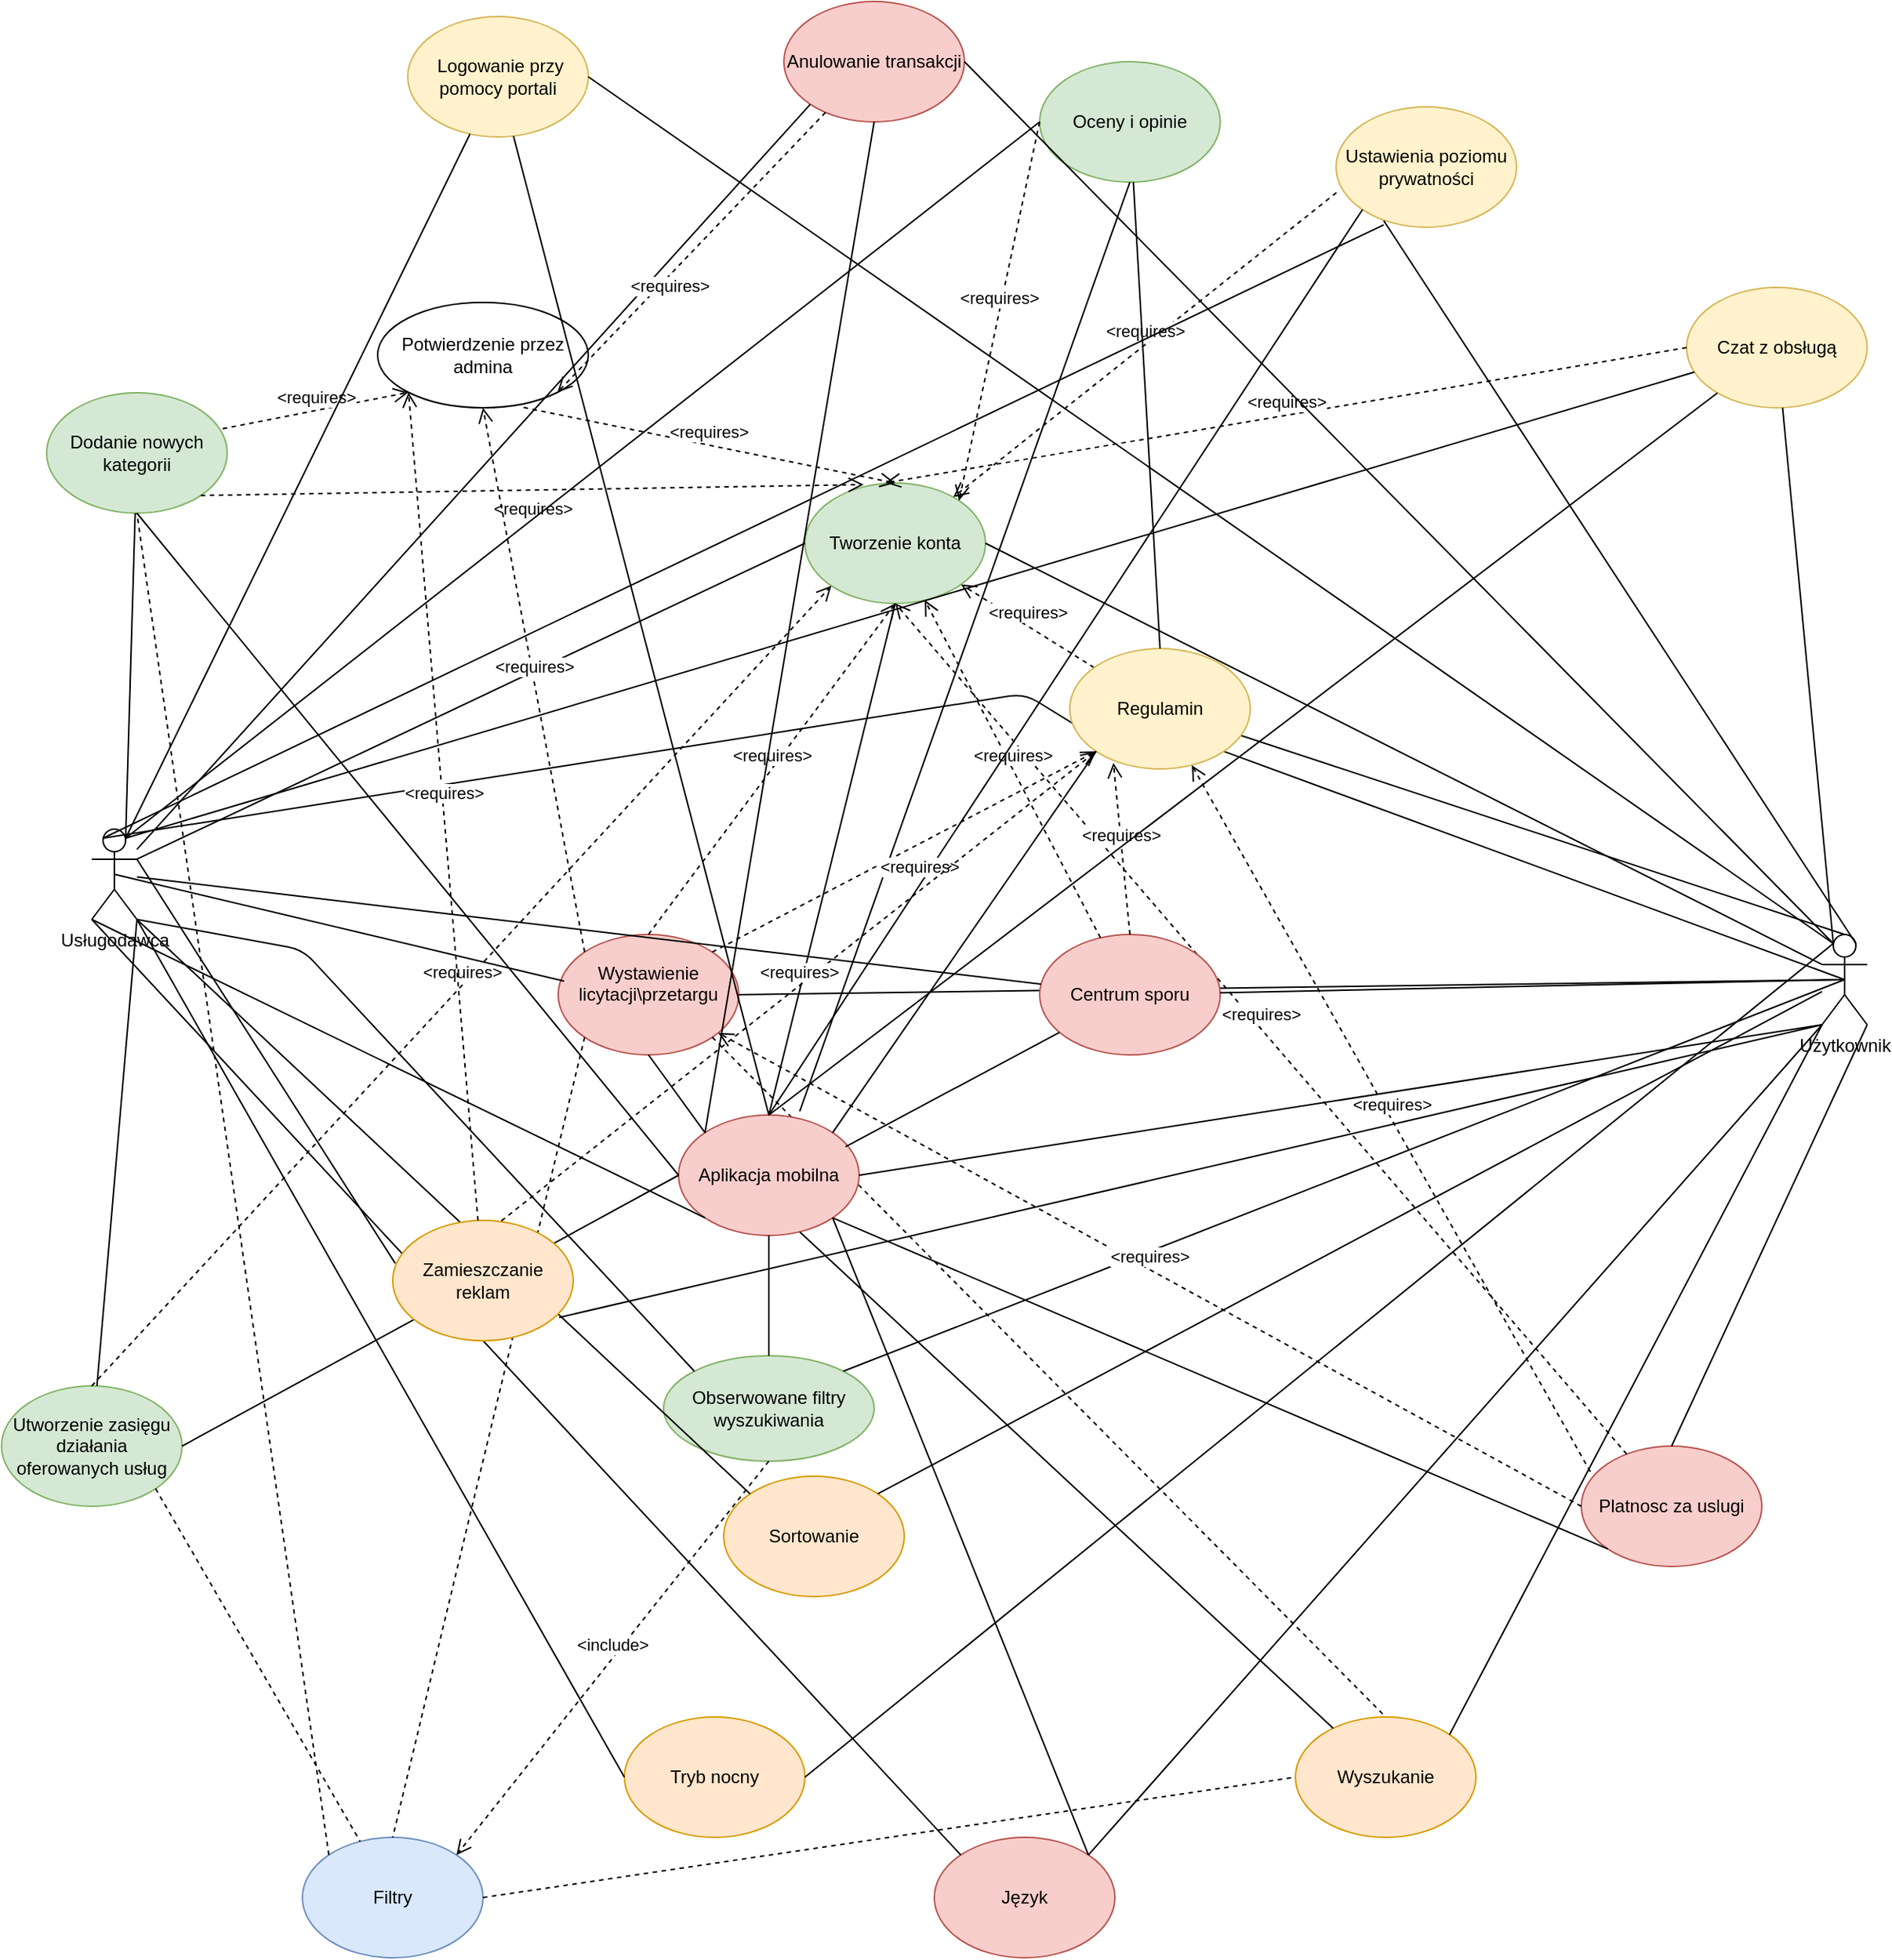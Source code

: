 <mxfile version="12.7.4" type="github">
  <diagram id="X4KtPScDE5aJx_dzZ8nU" name="Page-1">
    <mxGraphModel dx="2500" dy="2182" grid="1" gridSize="10" guides="1" tooltips="1" connect="1" arrows="1" fold="1" page="1" pageScale="1" pageWidth="827" pageHeight="1169" math="0" shadow="0">
      <root>
        <mxCell id="0" />
        <mxCell id="1" parent="0" />
        <mxCell id="VTKftnoG7H33NL0N4lO0-1" value="Usługodawca" style="shape=umlActor;verticalLabelPosition=bottom;labelBackgroundColor=#ffffff;verticalAlign=top;html=1;outlineConnect=0;" parent="1" vertex="1">
          <mxGeometry y="430" width="30" height="60" as="geometry" />
        </mxCell>
        <mxCell id="VTKftnoG7H33NL0N4lO0-3" value="Tworzenie konta" style="ellipse;whiteSpace=wrap;html=1;fillColor=#d5e8d4;strokeColor=#82b366;" parent="1" vertex="1">
          <mxGeometry x="474" y="200" width="120" height="80" as="geometry" />
        </mxCell>
        <mxCell id="VTKftnoG7H33NL0N4lO0-4" value="Dodanie nowych kategorii" style="ellipse;whiteSpace=wrap;html=1;fillColor=#d5e8d4;strokeColor=#82b366;" parent="1" vertex="1">
          <mxGeometry x="-30" y="140" width="120" height="80" as="geometry" />
        </mxCell>
        <mxCell id="VTKftnoG7H33NL0N4lO0-5" value="Utworzenie zasięgu działania oferowanych usług" style="ellipse;whiteSpace=wrap;html=1;fillColor=#d5e8d4;strokeColor=#82b366;" parent="1" vertex="1">
          <mxGeometry x="-60" y="800" width="120" height="80" as="geometry" />
        </mxCell>
        <mxCell id="VTKftnoG7H33NL0N4lO0-6" value="Użytkownik" style="shape=umlActor;verticalLabelPosition=bottom;labelBackgroundColor=#ffffff;verticalAlign=top;html=1;outlineConnect=0;" parent="1" vertex="1">
          <mxGeometry x="1150" y="500" width="30" height="60" as="geometry" />
        </mxCell>
        <mxCell id="VTKftnoG7H33NL0N4lO0-7" value="Oceny i opinie" style="ellipse;whiteSpace=wrap;html=1;fillColor=#d5e8d4;strokeColor=#82b366;" parent="1" vertex="1">
          <mxGeometry x="630" y="-80" width="120" height="80" as="geometry" />
        </mxCell>
        <mxCell id="VTKftnoG7H33NL0N4lO0-8" value="Wyszukanie" style="ellipse;whiteSpace=wrap;html=1;fillColor=#ffe6cc;strokeColor=#d79b00;" parent="1" vertex="1">
          <mxGeometry x="800" y="1020" width="120" height="80" as="geometry" />
        </mxCell>
        <mxCell id="pVavtnSqjncw0e83FAwv-1" value="" style="endArrow=none;html=1;entryX=1;entryY=1;entryDx=0;entryDy=0;entryPerimeter=0;" parent="1" source="VTKftnoG7H33NL0N4lO0-5" target="VTKftnoG7H33NL0N4lO0-1" edge="1">
          <mxGeometry width="50" height="50" relative="1" as="geometry">
            <mxPoint x="60" y="810" as="sourcePoint" />
            <mxPoint x="110" y="760" as="targetPoint" />
          </mxGeometry>
        </mxCell>
        <mxCell id="pVavtnSqjncw0e83FAwv-2" value="" style="endArrow=none;html=1;entryX=0.75;entryY=0.1;entryDx=0;entryDy=0;entryPerimeter=0;" parent="1" source="VTKftnoG7H33NL0N4lO0-4" target="VTKftnoG7H33NL0N4lO0-1" edge="1">
          <mxGeometry width="50" height="50" relative="1" as="geometry">
            <mxPoint x="60" y="810" as="sourcePoint" />
            <mxPoint x="110" y="760" as="targetPoint" />
          </mxGeometry>
        </mxCell>
        <mxCell id="pVavtnSqjncw0e83FAwv-3" value="" style="endArrow=none;html=1;entryX=0;entryY=1;entryDx=0;entryDy=0;entryPerimeter=0;exitX=1;exitY=0;exitDx=0;exitDy=0;" parent="1" source="VTKftnoG7H33NL0N4lO0-8" target="VTKftnoG7H33NL0N4lO0-6" edge="1">
          <mxGeometry width="50" height="50" relative="1" as="geometry">
            <mxPoint x="680" y="540" as="sourcePoint" />
            <mxPoint x="730" y="450" as="targetPoint" />
          </mxGeometry>
        </mxCell>
        <mxCell id="pVavtnSqjncw0e83FAwv-4" value="" style="endArrow=none;html=1;entryX=0.5;entryY=0;entryDx=0;entryDy=0;entryPerimeter=0;" parent="1" source="S0ehKaY8ns1uEptwOW_V-1" target="VTKftnoG7H33NL0N4lO0-6" edge="1">
          <mxGeometry width="50" height="50" relative="1" as="geometry">
            <mxPoint x="60" y="810" as="sourcePoint" />
            <mxPoint x="110" y="760" as="targetPoint" />
          </mxGeometry>
        </mxCell>
        <mxCell id="pVavtnSqjncw0e83FAwv-5" value="" style="endArrow=none;html=1;entryX=1;entryY=0.333;entryDx=0;entryDy=0;entryPerimeter=0;exitX=0;exitY=0.5;exitDx=0;exitDy=0;" parent="1" source="VTKftnoG7H33NL0N4lO0-3" target="VTKftnoG7H33NL0N4lO0-1" edge="1">
          <mxGeometry width="50" height="50" relative="1" as="geometry">
            <mxPoint x="60" y="810" as="sourcePoint" />
            <mxPoint x="110" y="760" as="targetPoint" />
          </mxGeometry>
        </mxCell>
        <mxCell id="pVavtnSqjncw0e83FAwv-7" value="" style="endArrow=none;html=1;entryX=0;entryY=0.333;entryDx=0;entryDy=0;entryPerimeter=0;exitX=1;exitY=0.5;exitDx=0;exitDy=0;" parent="1" source="VTKftnoG7H33NL0N4lO0-3" target="VTKftnoG7H33NL0N4lO0-6" edge="1">
          <mxGeometry width="50" height="50" relative="1" as="geometry">
            <mxPoint x="60" y="810" as="sourcePoint" />
            <mxPoint x="110" y="760" as="targetPoint" />
          </mxGeometry>
        </mxCell>
        <mxCell id="pVavtnSqjncw0e83FAwv-10" value="&amp;lt;requires&amp;gt;" style="html=1;verticalAlign=bottom;endArrow=open;dashed=1;endSize=8;exitX=1;exitY=1;exitDx=0;exitDy=0;entryX=0.325;entryY=0.013;entryDx=0;entryDy=0;entryPerimeter=0;" parent="1" source="VTKftnoG7H33NL0N4lO0-4" target="VTKftnoG7H33NL0N4lO0-3" edge="1">
          <mxGeometry x="0.001" y="-21" relative="1" as="geometry">
            <mxPoint x="140" y="710" as="sourcePoint" />
            <mxPoint x="60" y="710" as="targetPoint" />
            <mxPoint as="offset" />
          </mxGeometry>
        </mxCell>
        <mxCell id="0DhYK3gLRi87V5UBloDc-1" value="&lt;div&gt;Wystawienie &lt;br&gt;&lt;/div&gt;&lt;div&gt;licytacji\przetargu&lt;/div&gt;&lt;div&gt;&lt;br&gt;&lt;/div&gt;" style="ellipse;whiteSpace=wrap;html=1;fillColor=#f8cecc;strokeColor=#b85450;" parent="1" vertex="1">
          <mxGeometry x="310" y="500" width="120" height="80" as="geometry" />
        </mxCell>
        <mxCell id="pVavtnSqjncw0e83FAwv-11" value="&amp;lt;requires&amp;gt;" style="html=1;verticalAlign=bottom;endArrow=open;dashed=1;endSize=8;exitX=0.5;exitY=0;exitDx=0;exitDy=0;entryX=0;entryY=1;entryDx=0;entryDy=0;" parent="1" source="VTKftnoG7H33NL0N4lO0-5" target="VTKftnoG7H33NL0N4lO0-3" edge="1">
          <mxGeometry relative="1" as="geometry">
            <mxPoint x="140" y="740" as="sourcePoint" />
            <mxPoint x="60" y="740" as="targetPoint" />
          </mxGeometry>
        </mxCell>
        <mxCell id="0DhYK3gLRi87V5UBloDc-2" value="" style="endArrow=none;html=1;entryX=0.033;entryY=0.388;entryDx=0;entryDy=0;entryPerimeter=0;exitX=0.5;exitY=0.5;exitDx=0;exitDy=0;exitPerimeter=0;" parent="1" source="VTKftnoG7H33NL0N4lO0-1" target="0DhYK3gLRi87V5UBloDc-1" edge="1">
          <mxGeometry width="50" height="50" relative="1" as="geometry">
            <mxPoint x="60" y="840" as="sourcePoint" />
            <mxPoint x="110" y="790" as="targetPoint" />
          </mxGeometry>
        </mxCell>
        <mxCell id="0DhYK3gLRi87V5UBloDc-3" value="" style="endArrow=none;html=1;entryX=0.5;entryY=0.5;entryDx=0;entryDy=0;entryPerimeter=0;exitX=1;exitY=0.5;exitDx=0;exitDy=0;" parent="1" source="0DhYK3gLRi87V5UBloDc-1" target="VTKftnoG7H33NL0N4lO0-6" edge="1">
          <mxGeometry width="50" height="50" relative="1" as="geometry">
            <mxPoint x="60" y="840" as="sourcePoint" />
            <mxPoint x="110" y="790" as="targetPoint" />
          </mxGeometry>
        </mxCell>
        <mxCell id="0DhYK3gLRi87V5UBloDc-4" value="" style="endArrow=none;dashed=1;html=1;entryX=0.5;entryY=0;entryDx=0;entryDy=0;exitX=1;exitY=1;exitDx=0;exitDy=0;" parent="1" source="0DhYK3gLRi87V5UBloDc-1" target="VTKftnoG7H33NL0N4lO0-8" edge="1">
          <mxGeometry width="50" height="50" relative="1" as="geometry">
            <mxPoint x="60" y="810" as="sourcePoint" />
            <mxPoint x="110" y="760" as="targetPoint" />
          </mxGeometry>
        </mxCell>
        <mxCell id="0DhYK3gLRi87V5UBloDc-6" value="Filtry" style="ellipse;whiteSpace=wrap;html=1;fillColor=#dae8fc;strokeColor=#6c8ebf;" parent="1" vertex="1">
          <mxGeometry x="140" y="1100" width="120" height="80" as="geometry" />
        </mxCell>
        <mxCell id="0DhYK3gLRi87V5UBloDc-8" value="" style="endArrow=none;dashed=1;html=1;exitX=1;exitY=1;exitDx=0;exitDy=0;" parent="1" source="VTKftnoG7H33NL0N4lO0-5" target="0DhYK3gLRi87V5UBloDc-6" edge="1">
          <mxGeometry width="50" height="50" relative="1" as="geometry">
            <mxPoint x="60" y="840" as="sourcePoint" />
            <mxPoint x="110" y="790" as="targetPoint" />
          </mxGeometry>
        </mxCell>
        <mxCell id="0DhYK3gLRi87V5UBloDc-9" value="" style="endArrow=none;dashed=1;html=1;entryX=0.5;entryY=0;entryDx=0;entryDy=0;exitX=0;exitY=1;exitDx=0;exitDy=0;" parent="1" source="0DhYK3gLRi87V5UBloDc-1" target="0DhYK3gLRi87V5UBloDc-6" edge="1">
          <mxGeometry width="50" height="50" relative="1" as="geometry">
            <mxPoint x="60" y="840" as="sourcePoint" />
            <mxPoint x="110" y="790" as="targetPoint" />
          </mxGeometry>
        </mxCell>
        <mxCell id="0DhYK3gLRi87V5UBloDc-14" value="" style="endArrow=none;dashed=1;html=1;entryX=0;entryY=0.5;entryDx=0;entryDy=0;exitX=1;exitY=0.5;exitDx=0;exitDy=0;" parent="1" source="0DhYK3gLRi87V5UBloDc-6" target="VTKftnoG7H33NL0N4lO0-8" edge="1">
          <mxGeometry width="50" height="50" relative="1" as="geometry">
            <mxPoint x="60" y="890" as="sourcePoint" />
            <mxPoint x="110" y="840" as="targetPoint" />
          </mxGeometry>
        </mxCell>
        <mxCell id="pVavtnSqjncw0e83FAwv-17" value="" style="endArrow=none;dashed=1;html=1;entryX=0.5;entryY=1;entryDx=0;entryDy=0;exitX=0;exitY=0;exitDx=0;exitDy=0;" parent="1" source="0DhYK3gLRi87V5UBloDc-6" target="VTKftnoG7H33NL0N4lO0-4" edge="1">
          <mxGeometry width="50" height="50" relative="1" as="geometry">
            <mxPoint x="60" y="890" as="sourcePoint" />
            <mxPoint x="110" y="840" as="targetPoint" />
          </mxGeometry>
        </mxCell>
        <mxCell id="pVavtnSqjncw0e83FAwv-19" value="&amp;lt;requires&amp;gt;" style="html=1;verticalAlign=bottom;endArrow=open;dashed=1;endSize=8;entryX=0.5;entryY=1;entryDx=0;entryDy=0;exitX=0.5;exitY=0;exitDx=0;exitDy=0;" parent="1" source="0DhYK3gLRi87V5UBloDc-1" target="VTKftnoG7H33NL0N4lO0-3" edge="1">
          <mxGeometry relative="1" as="geometry">
            <mxPoint x="140" y="840" as="sourcePoint" />
            <mxPoint x="60" y="840" as="targetPoint" />
          </mxGeometry>
        </mxCell>
        <mxCell id="pVavtnSqjncw0e83FAwv-22" value="&amp;lt;requires&amp;gt;" style="html=1;verticalAlign=bottom;endArrow=open;dashed=1;endSize=8;entryX=1;entryY=0;entryDx=0;entryDy=0;exitX=0;exitY=0.5;exitDx=0;exitDy=0;" parent="1" source="VTKftnoG7H33NL0N4lO0-7" target="VTKftnoG7H33NL0N4lO0-3" edge="1">
          <mxGeometry relative="1" as="geometry">
            <mxPoint x="140" y="840" as="sourcePoint" />
            <mxPoint x="60" y="840" as="targetPoint" />
          </mxGeometry>
        </mxCell>
        <mxCell id="pVavtnSqjncw0e83FAwv-23" value="Potwierdzenie przez admina" style="ellipse;whiteSpace=wrap;html=1;" parent="1" vertex="1">
          <mxGeometry x="190" y="80" width="140" height="70" as="geometry" />
        </mxCell>
        <mxCell id="pVavtnSqjncw0e83FAwv-24" value="&amp;lt;requires&amp;gt;" style="html=1;verticalAlign=bottom;endArrow=open;dashed=1;endSize=8;entryX=0;entryY=1;entryDx=0;entryDy=0;exitX=0.975;exitY=0.299;exitDx=0;exitDy=0;exitPerimeter=0;" parent="1" source="VTKftnoG7H33NL0N4lO0-4" target="pVavtnSqjncw0e83FAwv-23" edge="1">
          <mxGeometry relative="1" as="geometry">
            <mxPoint x="350" y="140" as="sourcePoint" />
            <mxPoint x="270" y="140" as="targetPoint" />
          </mxGeometry>
        </mxCell>
        <mxCell id="mBskaRo_Ft7Vnl39dQsI-1" value="&amp;lt;requires&amp;gt;" style="html=1;verticalAlign=bottom;endArrow=open;dashed=1;endSize=8;entryX=0.5;entryY=1;entryDx=0;entryDy=0;exitX=0;exitY=0;exitDx=0;exitDy=0;" parent="1" source="0DhYK3gLRi87V5UBloDc-1" target="pVavtnSqjncw0e83FAwv-23" edge="1">
          <mxGeometry relative="1" as="geometry">
            <mxPoint x="230" y="170" as="sourcePoint" />
            <mxPoint x="320.503" y="99.749" as="targetPoint" />
          </mxGeometry>
        </mxCell>
        <mxCell id="pVavtnSqjncw0e83FAwv-26" value="Obserwowane filtry wyszukiwania" style="ellipse;whiteSpace=wrap;html=1;fillColor=#d5e8d4;strokeColor=#82b366;" parent="1" vertex="1">
          <mxGeometry x="380" y="780" width="140" height="70" as="geometry" />
        </mxCell>
        <mxCell id="pVavtnSqjncw0e83FAwv-28" value="" style="endArrow=none;html=1;entryX=1;entryY=1;entryDx=0;entryDy=0;entryPerimeter=0;exitX=0;exitY=0;exitDx=0;exitDy=0;" parent="1" source="pVavtnSqjncw0e83FAwv-26" target="VTKftnoG7H33NL0N4lO0-1" edge="1">
          <mxGeometry width="50" height="50" relative="1" as="geometry">
            <mxPoint x="60" y="840" as="sourcePoint" />
            <mxPoint x="110" y="790" as="targetPoint" />
            <Array as="points">
              <mxPoint x="140" y="510" />
            </Array>
          </mxGeometry>
        </mxCell>
        <mxCell id="pVavtnSqjncw0e83FAwv-29" value="" style="endArrow=none;html=1;entryX=1;entryY=0;entryDx=0;entryDy=0;exitX=0.5;exitY=0.5;exitDx=0;exitDy=0;exitPerimeter=0;" parent="1" source="VTKftnoG7H33NL0N4lO0-6" target="pVavtnSqjncw0e83FAwv-26" edge="1">
          <mxGeometry width="50" height="50" relative="1" as="geometry">
            <mxPoint x="770" y="500" as="sourcePoint" />
            <mxPoint x="110" y="790" as="targetPoint" />
          </mxGeometry>
        </mxCell>
        <mxCell id="pVavtnSqjncw0e83FAwv-30" value="&amp;lt;include&amp;gt;" style="html=1;verticalAlign=bottom;endArrow=open;dashed=1;endSize=8;exitX=0.5;exitY=1;exitDx=0;exitDy=0;entryX=1;entryY=0;entryDx=0;entryDy=0;" parent="1" source="pVavtnSqjncw0e83FAwv-26" target="0DhYK3gLRi87V5UBloDc-6" edge="1">
          <mxGeometry relative="1" as="geometry">
            <mxPoint x="140" y="790" as="sourcePoint" />
            <mxPoint x="60" y="790" as="targetPoint" />
          </mxGeometry>
        </mxCell>
        <mxCell id="S0ehKaY8ns1uEptwOW_V-6" value="&amp;lt;requires&amp;gt;" style="html=1;verticalAlign=bottom;endArrow=open;dashed=1;endSize=8;" parent="1" source="S0ehKaY8ns1uEptwOW_V-1" target="VTKftnoG7H33NL0N4lO0-3" edge="1">
          <mxGeometry relative="1" as="geometry">
            <mxPoint x="450" y="430" as="sourcePoint" />
            <mxPoint x="530" y="280" as="targetPoint" />
          </mxGeometry>
        </mxCell>
        <mxCell id="S0ehKaY8ns1uEptwOW_V-7" value="Ustawienia poziomu prywatności" style="ellipse;whiteSpace=wrap;html=1;fillColor=#fff2cc;strokeColor=#d6b656;" parent="1" vertex="1">
          <mxGeometry x="827" y="-50" width="120" height="80" as="geometry" />
        </mxCell>
        <mxCell id="S0ehKaY8ns1uEptwOW_V-8" value="&amp;lt;requires&amp;gt;" style="html=1;verticalAlign=bottom;endArrow=open;dashed=1;endSize=8;exitX=0.002;exitY=0.713;exitDx=0;exitDy=0;exitPerimeter=0;" parent="1" source="S0ehKaY8ns1uEptwOW_V-7" target="VTKftnoG7H33NL0N4lO0-3" edge="1">
          <mxGeometry relative="1" as="geometry">
            <mxPoint x="599.924" y="372.306" as="sourcePoint" />
            <mxPoint x="549.969" y="277.72" as="targetPoint" />
          </mxGeometry>
        </mxCell>
        <mxCell id="S0ehKaY8ns1uEptwOW_V-9" value="Czat z obsługą" style="ellipse;whiteSpace=wrap;html=1;fillColor=#fff2cc;strokeColor=#d6b656;" parent="1" vertex="1">
          <mxGeometry x="1060" y="70" width="120" height="80" as="geometry" />
        </mxCell>
        <mxCell id="S0ehKaY8ns1uEptwOW_V-10" value="&amp;lt;requires&amp;gt;" style="html=1;verticalAlign=bottom;endArrow=open;dashed=1;endSize=8;exitX=0;exitY=0.5;exitDx=0;exitDy=0;entryX=0.446;entryY=-0.001;entryDx=0;entryDy=0;entryPerimeter=0;" parent="1" source="S0ehKaY8ns1uEptwOW_V-9" edge="1" target="VTKftnoG7H33NL0N4lO0-3">
          <mxGeometry relative="1" as="geometry">
            <mxPoint x="630.24" y="127.04" as="sourcePoint" />
            <mxPoint x="456" y="230" as="targetPoint" />
          </mxGeometry>
        </mxCell>
        <mxCell id="S0ehKaY8ns1uEptwOW_V-11" value="&amp;nbsp;Logowanie przy pomocy portali" style="ellipse;whiteSpace=wrap;html=1;fillColor=#fff2cc;strokeColor=#d6b656;" parent="1" vertex="1">
          <mxGeometry x="210" y="-110" width="120" height="80" as="geometry" />
        </mxCell>
        <mxCell id="S0ehKaY8ns1uEptwOW_V-14" value="&amp;lt;requires&amp;gt;" style="html=1;verticalAlign=bottom;endArrow=open;dashed=1;endSize=8;exitX=0.693;exitY=0.997;exitDx=0;exitDy=0;entryX=0.5;entryY=0;entryDx=0;entryDy=0;exitPerimeter=0;" parent="1" target="VTKftnoG7H33NL0N4lO0-3" edge="1" source="pVavtnSqjncw0e83FAwv-23">
          <mxGeometry relative="1" as="geometry">
            <mxPoint x="360" y="110.0" as="sourcePoint" />
            <mxPoint x="380" y="210" as="targetPoint" />
          </mxGeometry>
        </mxCell>
        <mxCell id="S0ehKaY8ns1uEptwOW_V-15" value="" style="endArrow=none;html=1;entryX=0.25;entryY=0.1;entryDx=0;entryDy=0;entryPerimeter=0;" parent="1" source="S0ehKaY8ns1uEptwOW_V-9" target="VTKftnoG7H33NL0N4lO0-6" edge="1">
          <mxGeometry width="50" height="50" relative="1" as="geometry">
            <mxPoint x="537.354" y="115.601" as="sourcePoint" />
            <mxPoint x="795" y="450" as="targetPoint" />
          </mxGeometry>
        </mxCell>
        <mxCell id="S0ehKaY8ns1uEptwOW_V-16" value="" style="endArrow=none;html=1;exitX=0.75;exitY=0.1;exitDx=0;exitDy=0;exitPerimeter=0;" parent="1" source="VTKftnoG7H33NL0N4lO0-1" target="S0ehKaY8ns1uEptwOW_V-9" edge="1">
          <mxGeometry width="50" height="50" relative="1" as="geometry">
            <mxPoint x="547.354" y="125.601" as="sourcePoint" />
            <mxPoint x="805" y="460" as="targetPoint" />
          </mxGeometry>
        </mxCell>
        <mxCell id="S0ehKaY8ns1uEptwOW_V-17" value="" style="endArrow=none;html=1;exitX=0.264;exitY=0.98;exitDx=0;exitDy=0;exitPerimeter=0;entryX=0.25;entryY=0.1;entryDx=0;entryDy=0;entryPerimeter=0;" parent="1" source="S0ehKaY8ns1uEptwOW_V-7" target="VTKftnoG7H33NL0N4lO0-1" edge="1">
          <mxGeometry width="50" height="50" relative="1" as="geometry">
            <mxPoint x="557.354" y="135.601" as="sourcePoint" />
            <mxPoint x="815" y="470" as="targetPoint" />
          </mxGeometry>
        </mxCell>
        <mxCell id="S0ehKaY8ns1uEptwOW_V-18" value="" style="endArrow=none;html=1;entryX=0.75;entryY=0.1;entryDx=0;entryDy=0;entryPerimeter=0;exitX=0.264;exitY=0.945;exitDx=0;exitDy=0;exitPerimeter=0;" parent="1" source="S0ehKaY8ns1uEptwOW_V-7" target="VTKftnoG7H33NL0N4lO0-6" edge="1">
          <mxGeometry width="50" height="50" relative="1" as="geometry">
            <mxPoint x="567.354" y="145.601" as="sourcePoint" />
            <mxPoint x="825" y="480" as="targetPoint" />
          </mxGeometry>
        </mxCell>
        <mxCell id="S0ehKaY8ns1uEptwOW_V-19" value="" style="endArrow=none;html=1;exitX=1;exitY=1;exitDx=0;exitDy=0;entryX=0.5;entryY=0.5;entryDx=0;entryDy=0;entryPerimeter=0;" parent="1" source="S0ehKaY8ns1uEptwOW_V-1" target="VTKftnoG7H33NL0N4lO0-6" edge="1">
          <mxGeometry width="50" height="50" relative="1" as="geometry">
            <mxPoint x="577.354" y="155.601" as="sourcePoint" />
            <mxPoint x="780" y="470" as="targetPoint" />
          </mxGeometry>
        </mxCell>
        <mxCell id="S0ehKaY8ns1uEptwOW_V-20" value="" style="endArrow=none;html=1;entryX=0.038;entryY=0.641;entryDx=0;entryDy=0;entryPerimeter=0;exitX=0.25;exitY=0.1;exitDx=0;exitDy=0;exitPerimeter=0;" parent="1" source="VTKftnoG7H33NL0N4lO0-1" target="S0ehKaY8ns1uEptwOW_V-1" edge="1">
          <mxGeometry width="50" height="50" relative="1" as="geometry">
            <mxPoint x="587.354" y="165.601" as="sourcePoint" />
            <mxPoint x="845" y="500" as="targetPoint" />
            <Array as="points">
              <mxPoint x="620" y="340" />
            </Array>
          </mxGeometry>
        </mxCell>
        <mxCell id="S0ehKaY8ns1uEptwOW_V-25" value="" style="endArrow=none;html=1;entryX=0.75;entryY=0.1;entryDx=0;entryDy=0;entryPerimeter=0;" parent="1" source="S0ehKaY8ns1uEptwOW_V-11" target="VTKftnoG7H33NL0N4lO0-1" edge="1">
          <mxGeometry width="50" height="50" relative="1" as="geometry">
            <mxPoint x="597.354" y="175.601" as="sourcePoint" />
            <mxPoint x="855" y="510" as="targetPoint" />
          </mxGeometry>
        </mxCell>
        <mxCell id="S0ehKaY8ns1uEptwOW_V-27" value="" style="endArrow=none;html=1;entryX=0.25;entryY=0.1;entryDx=0;entryDy=0;entryPerimeter=0;exitX=1;exitY=0.5;exitDx=0;exitDy=0;" parent="1" source="S0ehKaY8ns1uEptwOW_V-11" target="VTKftnoG7H33NL0N4lO0-6" edge="1">
          <mxGeometry width="50" height="50" relative="1" as="geometry">
            <mxPoint x="607.354" y="185.601" as="sourcePoint" />
            <mxPoint x="865" y="520" as="targetPoint" />
          </mxGeometry>
        </mxCell>
        <mxCell id="S0ehKaY8ns1uEptwOW_V-28" value="Platnosc za uslugi" style="ellipse;whiteSpace=wrap;html=1;fillColor=#f8cecc;strokeColor=#b85450;" parent="1" vertex="1">
          <mxGeometry x="990" y="840" width="120" height="80" as="geometry" />
        </mxCell>
        <mxCell id="S0ehKaY8ns1uEptwOW_V-29" value="&amp;lt;requires&amp;gt;" style="html=1;verticalAlign=bottom;endArrow=open;dashed=1;endSize=8;entryX=0.5;entryY=1;entryDx=0;entryDy=0;" parent="1" source="S0ehKaY8ns1uEptwOW_V-28" target="VTKftnoG7H33NL0N4lO0-3" edge="1">
          <mxGeometry relative="1" as="geometry">
            <mxPoint x="686" y="607.04" as="sourcePoint" />
            <mxPoint x="650.0" y="543.825" as="targetPoint" />
          </mxGeometry>
        </mxCell>
        <mxCell id="S0ehKaY8ns1uEptwOW_V-1" value="Regulamin" style="ellipse;whiteSpace=wrap;html=1;fillColor=#fff2cc;strokeColor=#d6b656;" parent="1" vertex="1">
          <mxGeometry x="650" y="310" width="120" height="80" as="geometry" />
        </mxCell>
        <mxCell id="S0ehKaY8ns1uEptwOW_V-30" value="" style="endArrow=none;html=1;entryX=0.5;entryY=0;entryDx=0;entryDy=0;entryPerimeter=0;" parent="1" source="VTKftnoG7H33NL0N4lO0-7" target="S0ehKaY8ns1uEptwOW_V-1" edge="1">
          <mxGeometry width="50" height="50" relative="1" as="geometry">
            <mxPoint x="612.457" y="117.092" as="sourcePoint" />
            <mxPoint x="845" y="500" as="targetPoint" />
          </mxGeometry>
        </mxCell>
        <mxCell id="S0ehKaY8ns1uEptwOW_V-32" value="" style="endArrow=none;html=1;entryX=0.5;entryY=0;entryDx=0;entryDy=0;exitX=1;exitY=1;exitDx=0;exitDy=0;exitPerimeter=0;" parent="1" target="S0ehKaY8ns1uEptwOW_V-28" edge="1" source="VTKftnoG7H33NL0N4lO0-6">
          <mxGeometry width="50" height="50" relative="1" as="geometry">
            <mxPoint x="840" y="530" as="sourcePoint" />
            <mxPoint x="860" y="636.33" as="targetPoint" />
          </mxGeometry>
        </mxCell>
        <mxCell id="S0ehKaY8ns1uEptwOW_V-33" value="&amp;lt;requires&amp;gt;" style="html=1;verticalAlign=bottom;endArrow=open;dashed=1;endSize=8;exitX=0;exitY=0.5;exitDx=0;exitDy=0;" parent="1" source="S0ehKaY8ns1uEptwOW_V-28" target="0DhYK3gLRi87V5UBloDc-1" edge="1">
          <mxGeometry relative="1" as="geometry">
            <mxPoint x="801" y="687.04" as="sourcePoint" />
            <mxPoint x="450" y="490" as="targetPoint" />
          </mxGeometry>
        </mxCell>
        <mxCell id="S0ehKaY8ns1uEptwOW_V-35" value="Centrum sporu" style="ellipse;whiteSpace=wrap;html=1;fillColor=#f8cecc;strokeColor=#b85450;" parent="1" vertex="1">
          <mxGeometry x="630" y="500" width="120" height="80" as="geometry" />
        </mxCell>
        <mxCell id="3xP6skG6YfQYVXXoo4Wh-2" value="" style="endArrow=none;html=1;entryX=0.75;entryY=0.1;entryDx=0;entryDy=0;entryPerimeter=0;exitX=0;exitY=0.5;exitDx=0;exitDy=0;" parent="1" source="VTKftnoG7H33NL0N4lO0-7" target="VTKftnoG7H33NL0N4lO0-1" edge="1">
          <mxGeometry width="50" height="50" relative="1" as="geometry">
            <mxPoint x="500.472" y="130.002" as="sourcePoint" />
            <mxPoint x="250" y="460.29" as="targetPoint" />
          </mxGeometry>
        </mxCell>
        <mxCell id="3xP6skG6YfQYVXXoo4Wh-4" value="&amp;lt;requires&amp;gt;" style="html=1;verticalAlign=bottom;endArrow=open;dashed=1;endSize=8;" parent="1" source="S0ehKaY8ns1uEptwOW_V-35" target="VTKftnoG7H33NL0N4lO0-3" edge="1">
          <mxGeometry relative="1" as="geometry">
            <mxPoint x="827" y="660" as="sourcePoint" />
            <mxPoint x="520" y="453" as="targetPoint" />
          </mxGeometry>
        </mxCell>
        <mxCell id="3xP6skG6YfQYVXXoo4Wh-5" value="&amp;lt;requires&amp;gt;" style="html=1;verticalAlign=bottom;endArrow=open;dashed=1;endSize=8;exitX=0.5;exitY=0;exitDx=0;exitDy=0;entryX=0.242;entryY=0.95;entryDx=0;entryDy=0;entryPerimeter=0;" parent="1" source="S0ehKaY8ns1uEptwOW_V-35" target="S0ehKaY8ns1uEptwOW_V-1" edge="1">
          <mxGeometry relative="1" as="geometry">
            <mxPoint x="785" y="492" as="sourcePoint" />
            <mxPoint x="661" y="430" as="targetPoint" />
          </mxGeometry>
        </mxCell>
        <mxCell id="3xP6skG6YfQYVXXoo4Wh-6" value="" style="endArrow=none;html=1;entryX=0.5;entryY=0.5;entryDx=0;entryDy=0;entryPerimeter=0;" parent="1" source="S0ehKaY8ns1uEptwOW_V-35" target="VTKftnoG7H33NL0N4lO0-6" edge="1">
          <mxGeometry width="50" height="50" relative="1" as="geometry">
            <mxPoint x="730" y="520" as="sourcePoint" />
            <mxPoint x="1020" y="610" as="targetPoint" />
          </mxGeometry>
        </mxCell>
        <mxCell id="3xP6skG6YfQYVXXoo4Wh-8" value="" style="endArrow=none;html=1;" parent="1" source="VTKftnoG7H33NL0N4lO0-1" target="S0ehKaY8ns1uEptwOW_V-35" edge="1">
          <mxGeometry width="50" height="50" relative="1" as="geometry">
            <mxPoint x="154.997" y="469.999" as="sourcePoint" />
            <mxPoint x="270.86" y="483.24" as="targetPoint" />
          </mxGeometry>
        </mxCell>
        <mxCell id="iezfz8D_-zgh8H7ZPgqR-1" value="&lt;div&gt;Aplikacja mobilna&lt;/div&gt;" style="ellipse;whiteSpace=wrap;html=1;fillColor=#f8cecc;strokeColor=#b85450;" vertex="1" parent="1">
          <mxGeometry x="390" y="620" width="120" height="80" as="geometry" />
        </mxCell>
        <mxCell id="iezfz8D_-zgh8H7ZPgqR-2" value="" style="endArrow=none;html=1;entryX=0;entryY=0.5;entryDx=0;entryDy=0;exitX=1;exitY=0.5;exitDx=0;exitDy=0;" edge="1" parent="1" source="VTKftnoG7H33NL0N4lO0-5" target="iezfz8D_-zgh8H7ZPgqR-1">
          <mxGeometry width="50" height="50" relative="1" as="geometry">
            <mxPoint x="220" y="970" as="sourcePoint" />
            <mxPoint x="270" y="920" as="targetPoint" />
          </mxGeometry>
        </mxCell>
        <mxCell id="iezfz8D_-zgh8H7ZPgqR-4" value="&amp;lt;requires&amp;gt;" style="html=1;verticalAlign=bottom;endArrow=open;dashed=1;endSize=8;exitX=0.05;exitY=0.213;exitDx=0;exitDy=0;exitPerimeter=0;" edge="1" parent="1" source="S0ehKaY8ns1uEptwOW_V-28" target="S0ehKaY8ns1uEptwOW_V-1">
          <mxGeometry relative="1" as="geometry">
            <mxPoint x="791" y="677.04" as="sourcePoint" />
            <mxPoint x="740" y="670" as="targetPoint" />
          </mxGeometry>
        </mxCell>
        <mxCell id="iezfz8D_-zgh8H7ZPgqR-5" value="" style="endArrow=none;html=1;entryX=0;entryY=1;entryDx=0;entryDy=0;exitX=0;exitY=1;exitDx=0;exitDy=0;exitPerimeter=0;" edge="1" parent="1" source="VTKftnoG7H33NL0N4lO0-1" target="iezfz8D_-zgh8H7ZPgqR-1">
          <mxGeometry width="50" height="50" relative="1" as="geometry">
            <mxPoint x="122.426" y="748.284" as="sourcePoint" />
            <mxPoint x="420" y="960" as="targetPoint" />
          </mxGeometry>
        </mxCell>
        <mxCell id="iezfz8D_-zgh8H7ZPgqR-6" value="" style="endArrow=none;html=1;exitX=0.5;exitY=0;exitDx=0;exitDy=0;" edge="1" parent="1" source="pVavtnSqjncw0e83FAwv-26" target="iezfz8D_-zgh8H7ZPgqR-1">
          <mxGeometry width="50" height="50" relative="1" as="geometry">
            <mxPoint x="132.426" y="780.004" as="sourcePoint" />
            <mxPoint x="430" y="991.72" as="targetPoint" />
          </mxGeometry>
        </mxCell>
        <mxCell id="iezfz8D_-zgh8H7ZPgqR-9" value="" style="endArrow=none;html=1;exitX=0;exitY=1;exitDx=0;exitDy=0;entryX=1;entryY=1;entryDx=0;entryDy=0;" edge="1" parent="1" source="S0ehKaY8ns1uEptwOW_V-28" target="iezfz8D_-zgh8H7ZPgqR-1">
          <mxGeometry width="50" height="50" relative="1" as="geometry">
            <mxPoint x="460" y="810" as="sourcePoint" />
            <mxPoint x="460" y="710" as="targetPoint" />
          </mxGeometry>
        </mxCell>
        <mxCell id="iezfz8D_-zgh8H7ZPgqR-10" value="" style="endArrow=none;html=1;exitX=0;exitY=1;exitDx=0;exitDy=0;entryX=1;entryY=0.5;entryDx=0;entryDy=0;exitPerimeter=0;" edge="1" parent="1" source="VTKftnoG7H33NL0N4lO0-6" target="iezfz8D_-zgh8H7ZPgqR-1">
          <mxGeometry width="50" height="50" relative="1" as="geometry">
            <mxPoint x="812.574" y="738.284" as="sourcePoint" />
            <mxPoint x="502.426" y="698.284" as="targetPoint" />
          </mxGeometry>
        </mxCell>
        <mxCell id="iezfz8D_-zgh8H7ZPgqR-11" value="" style="endArrow=none;html=1;entryX=0.925;entryY=0.263;entryDx=0;entryDy=0;entryPerimeter=0;" edge="1" parent="1" source="S0ehKaY8ns1uEptwOW_V-35" target="iezfz8D_-zgh8H7ZPgqR-1">
          <mxGeometry width="50" height="50" relative="1" as="geometry">
            <mxPoint x="840" y="570" as="sourcePoint" />
            <mxPoint x="520" y="670" as="targetPoint" />
          </mxGeometry>
        </mxCell>
        <mxCell id="iezfz8D_-zgh8H7ZPgqR-12" value="" style="endArrow=none;html=1;entryX=0.5;entryY=1;entryDx=0;entryDy=0;exitX=0;exitY=0;exitDx=0;exitDy=0;" edge="1" parent="1" source="iezfz8D_-zgh8H7ZPgqR-1" target="0DhYK3gLRi87V5UBloDc-1">
          <mxGeometry width="50" height="50" relative="1" as="geometry">
            <mxPoint x="640.876" y="550.327" as="sourcePoint" />
            <mxPoint x="511" y="651.04" as="targetPoint" />
          </mxGeometry>
        </mxCell>
        <mxCell id="iezfz8D_-zgh8H7ZPgqR-13" value="" style="endArrow=none;html=1;entryX=0;entryY=1;entryDx=0;entryDy=0;exitX=1;exitY=0;exitDx=0;exitDy=0;" edge="1" parent="1" source="iezfz8D_-zgh8H7ZPgqR-1" target="S0ehKaY8ns1uEptwOW_V-1">
          <mxGeometry width="50" height="50" relative="1" as="geometry">
            <mxPoint x="417.574" y="641.716" as="sourcePoint" />
            <mxPoint x="400" y="610" as="targetPoint" />
          </mxGeometry>
        </mxCell>
        <mxCell id="iezfz8D_-zgh8H7ZPgqR-14" value="" style="endArrow=none;html=1;entryX=0.5;entryY=1;entryDx=0;entryDy=0;exitX=0.5;exitY=0;exitDx=0;exitDy=0;" edge="1" parent="1" source="iezfz8D_-zgh8H7ZPgqR-1" target="VTKftnoG7H33NL0N4lO0-3">
          <mxGeometry width="50" height="50" relative="1" as="geometry">
            <mxPoint x="460" y="630" as="sourcePoint" />
            <mxPoint x="700" y="380" as="targetPoint" />
          </mxGeometry>
        </mxCell>
        <mxCell id="iezfz8D_-zgh8H7ZPgqR-15" value="" style="endArrow=none;html=1;exitX=0.5;exitY=0;exitDx=0;exitDy=0;" edge="1" parent="1" source="iezfz8D_-zgh8H7ZPgqR-1" target="S0ehKaY8ns1uEptwOW_V-9">
          <mxGeometry width="50" height="50" relative="1" as="geometry">
            <mxPoint x="502.426" y="641.716" as="sourcePoint" />
            <mxPoint x="700" y="380" as="targetPoint" />
          </mxGeometry>
        </mxCell>
        <mxCell id="iezfz8D_-zgh8H7ZPgqR-16" value="" style="endArrow=none;html=1;entryX=0.5;entryY=1;entryDx=0;entryDy=0;exitX=0;exitY=0.5;exitDx=0;exitDy=0;" edge="1" parent="1" source="iezfz8D_-zgh8H7ZPgqR-1" target="VTKftnoG7H33NL0N4lO0-4">
          <mxGeometry width="50" height="50" relative="1" as="geometry">
            <mxPoint x="502.426" y="641.716" as="sourcePoint" />
            <mxPoint x="647.574" y="388.284" as="targetPoint" />
          </mxGeometry>
        </mxCell>
        <mxCell id="iezfz8D_-zgh8H7ZPgqR-17" value="" style="endArrow=none;html=1;exitX=0.5;exitY=0;exitDx=0;exitDy=0;" edge="1" parent="1" source="iezfz8D_-zgh8H7ZPgqR-1" target="S0ehKaY8ns1uEptwOW_V-11">
          <mxGeometry width="50" height="50" relative="1" as="geometry">
            <mxPoint x="400" y="670" as="sourcePoint" />
            <mxPoint x="105" y="300" as="targetPoint" />
          </mxGeometry>
        </mxCell>
        <mxCell id="iezfz8D_-zgh8H7ZPgqR-18" value="" style="endArrow=none;html=1;exitX=0.671;exitY=-0.03;exitDx=0;exitDy=0;entryX=0.5;entryY=1;entryDx=0;entryDy=0;exitPerimeter=0;" edge="1" parent="1" source="iezfz8D_-zgh8H7ZPgqR-1" target="VTKftnoG7H33NL0N4lO0-7">
          <mxGeometry width="50" height="50" relative="1" as="geometry">
            <mxPoint x="460" y="630" as="sourcePoint" />
            <mxPoint x="376.472" y="119.767" as="targetPoint" />
          </mxGeometry>
        </mxCell>
        <mxCell id="iezfz8D_-zgh8H7ZPgqR-19" value="" style="endArrow=none;html=1;exitX=0.5;exitY=0;exitDx=0;exitDy=0;entryX=0;entryY=1;entryDx=0;entryDy=0;" edge="1" parent="1" source="iezfz8D_-zgh8H7ZPgqR-1" target="S0ehKaY8ns1uEptwOW_V-7">
          <mxGeometry width="50" height="50" relative="1" as="geometry">
            <mxPoint x="480.52" y="627.6" as="sourcePoint" />
            <mxPoint x="600" y="130" as="targetPoint" />
          </mxGeometry>
        </mxCell>
        <mxCell id="iezfz8D_-zgh8H7ZPgqR-20" value="" style="endArrow=none;html=1;entryX=0.671;entryY=0.97;entryDx=0;entryDy=0;entryPerimeter=0;" edge="1" parent="1" source="VTKftnoG7H33NL0N4lO0-8" target="iezfz8D_-zgh8H7ZPgqR-1">
          <mxGeometry width="50" height="50" relative="1" as="geometry">
            <mxPoint x="732.426" y="891.716" as="sourcePoint" />
            <mxPoint x="840.0" y="570" as="targetPoint" />
          </mxGeometry>
        </mxCell>
        <mxCell id="iezfz8D_-zgh8H7ZPgqR-22" value="Język" style="ellipse;whiteSpace=wrap;html=1;fillColor=#f8cecc;strokeColor=#b85450;" vertex="1" parent="1">
          <mxGeometry x="560" y="1100" width="120" height="80" as="geometry" />
        </mxCell>
        <mxCell id="iezfz8D_-zgh8H7ZPgqR-23" value="" style="endArrow=none;html=1;entryX=0;entryY=0;entryDx=0;entryDy=0;exitX=0;exitY=1;exitDx=0;exitDy=0;exitPerimeter=0;" edge="1" parent="1" source="VTKftnoG7H33NL0N4lO0-1" target="iezfz8D_-zgh8H7ZPgqR-22">
          <mxGeometry width="50" height="50" relative="1" as="geometry">
            <mxPoint x="70" y="500" as="sourcePoint" />
            <mxPoint x="417.574" y="698.284" as="targetPoint" />
          </mxGeometry>
        </mxCell>
        <mxCell id="iezfz8D_-zgh8H7ZPgqR-24" value="" style="endArrow=none;html=1;entryX=1;entryY=0;entryDx=0;entryDy=0;exitX=0;exitY=1;exitDx=0;exitDy=0;exitPerimeter=0;" edge="1" parent="1" source="VTKftnoG7H33NL0N4lO0-6" target="iezfz8D_-zgh8H7ZPgqR-22">
          <mxGeometry width="50" height="50" relative="1" as="geometry">
            <mxPoint x="70" y="500" as="sourcePoint" />
            <mxPoint x="417.574" y="1001.716" as="targetPoint" />
          </mxGeometry>
        </mxCell>
        <mxCell id="iezfz8D_-zgh8H7ZPgqR-25" value="" style="endArrow=none;html=1;entryX=1;entryY=0;entryDx=0;entryDy=0;exitX=1;exitY=1;exitDx=0;exitDy=0;" edge="1" parent="1" source="iezfz8D_-zgh8H7ZPgqR-1" target="iezfz8D_-zgh8H7ZPgqR-22">
          <mxGeometry width="50" height="50" relative="1" as="geometry">
            <mxPoint x="840.0" y="570" as="sourcePoint" />
            <mxPoint x="502.426" y="1001.716" as="targetPoint" />
          </mxGeometry>
        </mxCell>
        <mxCell id="iezfz8D_-zgh8H7ZPgqR-27" value="&lt;div&gt;Anulowanie transakcji&lt;/div&gt;" style="ellipse;whiteSpace=wrap;html=1;fillColor=#f8cecc;strokeColor=#b85450;" vertex="1" parent="1">
          <mxGeometry x="460" y="-120" width="120" height="80" as="geometry" />
        </mxCell>
        <mxCell id="iezfz8D_-zgh8H7ZPgqR-28" value="" style="endArrow=none;html=1;exitX=0;exitY=1;exitDx=0;exitDy=0;" edge="1" parent="1" source="iezfz8D_-zgh8H7ZPgqR-27" target="VTKftnoG7H33NL0N4lO0-1">
          <mxGeometry width="50" height="50" relative="1" as="geometry">
            <mxPoint x="600.0" y="80" as="sourcePoint" />
            <mxPoint x="92.5" y="446.0" as="targetPoint" />
          </mxGeometry>
        </mxCell>
        <mxCell id="iezfz8D_-zgh8H7ZPgqR-29" value="" style="endArrow=none;html=1;exitX=0.25;exitY=0.1;exitDx=0;exitDy=0;exitPerimeter=0;entryX=1;entryY=0.5;entryDx=0;entryDy=0;" edge="1" parent="1" source="VTKftnoG7H33NL0N4lO0-6" target="iezfz8D_-zgh8H7ZPgqR-27">
          <mxGeometry width="50" height="50" relative="1" as="geometry">
            <mxPoint x="467.574" y="98.284" as="sourcePoint" />
            <mxPoint x="100" y="455.426" as="targetPoint" />
          </mxGeometry>
        </mxCell>
        <mxCell id="iezfz8D_-zgh8H7ZPgqR-30" value="" style="endArrow=none;html=1;exitX=0.5;exitY=1;exitDx=0;exitDy=0;entryX=0;entryY=0;entryDx=0;entryDy=0;" edge="1" parent="1" source="iezfz8D_-zgh8H7ZPgqR-27" target="iezfz8D_-zgh8H7ZPgqR-1">
          <mxGeometry width="50" height="50" relative="1" as="geometry">
            <mxPoint x="477.574" y="108.284" as="sourcePoint" />
            <mxPoint x="110" y="465.426" as="targetPoint" />
          </mxGeometry>
        </mxCell>
        <mxCell id="iezfz8D_-zgh8H7ZPgqR-31" value="&amp;lt;requires&amp;gt;" style="html=1;verticalAlign=bottom;endArrow=open;dashed=1;endSize=8;entryX=1;entryY=1;entryDx=0;entryDy=0;" edge="1" parent="1" source="iezfz8D_-zgh8H7ZPgqR-27" target="pVavtnSqjncw0e83FAwv-23">
          <mxGeometry x="0.249" y="11" relative="1" as="geometry">
            <mxPoint x="147.426" y="288.284" as="sourcePoint" />
            <mxPoint x="489" y="361.04" as="targetPoint" />
            <mxPoint as="offset" />
          </mxGeometry>
        </mxCell>
        <mxCell id="iezfz8D_-zgh8H7ZPgqR-32" value="&amp;lt;requires&amp;gt;" style="html=1;verticalAlign=bottom;endArrow=open;dashed=1;endSize=8;exitX=1;exitY=0;exitDx=0;exitDy=0;entryX=0;entryY=1;entryDx=0;entryDy=0;" edge="1" parent="1" source="0DhYK3gLRi87V5UBloDc-1" target="S0ehKaY8ns1uEptwOW_V-1">
          <mxGeometry x="0.001" y="-21" relative="1" as="geometry">
            <mxPoint x="157.426" y="298.284" as="sourcePoint" />
            <mxPoint x="499" y="371.04" as="targetPoint" />
            <mxPoint as="offset" />
          </mxGeometry>
        </mxCell>
        <mxCell id="iezfz8D_-zgh8H7ZPgqR-33" value="&lt;div&gt;Sortowanie&lt;/div&gt;" style="ellipse;whiteSpace=wrap;html=1;fillColor=#ffe6cc;strokeColor=#d79b00;" vertex="1" parent="1">
          <mxGeometry x="420" y="860" width="120" height="80" as="geometry" />
        </mxCell>
        <mxCell id="iezfz8D_-zgh8H7ZPgqR-34" value="" style="endArrow=none;html=1;entryX=0;entryY=0;entryDx=0;entryDy=0;exitX=1;exitY=1;exitDx=0;exitDy=0;exitPerimeter=0;" edge="1" parent="1" source="VTKftnoG7H33NL0N4lO0-1" target="iezfz8D_-zgh8H7ZPgqR-33">
          <mxGeometry width="50" height="50" relative="1" as="geometry">
            <mxPoint x="70" y="500" as="sourcePoint" />
            <mxPoint x="497.574" y="1031.716" as="targetPoint" />
          </mxGeometry>
        </mxCell>
        <mxCell id="iezfz8D_-zgh8H7ZPgqR-35" value="" style="endArrow=none;html=1;entryX=1;entryY=0;entryDx=0;entryDy=0;" edge="1" parent="1" source="VTKftnoG7H33NL0N4lO0-6" target="iezfz8D_-zgh8H7ZPgqR-33">
          <mxGeometry width="50" height="50" relative="1" as="geometry">
            <mxPoint x="100" y="500" as="sourcePoint" />
            <mxPoint x="467.574" y="931.716" as="targetPoint" />
          </mxGeometry>
        </mxCell>
        <mxCell id="iezfz8D_-zgh8H7ZPgqR-36" value="&lt;div&gt;Tryb nocny&lt;/div&gt;" style="ellipse;whiteSpace=wrap;html=1;fillColor=#ffe6cc;strokeColor=#d79b00;" vertex="1" parent="1">
          <mxGeometry x="354" y="1020" width="120" height="80" as="geometry" />
        </mxCell>
        <mxCell id="iezfz8D_-zgh8H7ZPgqR-37" value="" style="endArrow=none;html=1;entryX=0;entryY=0.5;entryDx=0;entryDy=0;exitX=1;exitY=1;exitDx=0;exitDy=0;exitPerimeter=0;" edge="1" parent="1" source="VTKftnoG7H33NL0N4lO0-1" target="iezfz8D_-zgh8H7ZPgqR-36">
          <mxGeometry width="50" height="50" relative="1" as="geometry">
            <mxPoint x="100" y="500" as="sourcePoint" />
            <mxPoint x="467.574" y="891.716" as="targetPoint" />
          </mxGeometry>
        </mxCell>
        <mxCell id="iezfz8D_-zgh8H7ZPgqR-38" value="" style="endArrow=none;html=1;entryX=1;entryY=0.5;entryDx=0;entryDy=0;exitX=0.25;exitY=0.1;exitDx=0;exitDy=0;exitPerimeter=0;" edge="1" parent="1" source="VTKftnoG7H33NL0N4lO0-6" target="iezfz8D_-zgh8H7ZPgqR-36">
          <mxGeometry width="50" height="50" relative="1" as="geometry">
            <mxPoint x="100" y="500" as="sourcePoint" />
            <mxPoint x="364.0" y="990" as="targetPoint" />
          </mxGeometry>
        </mxCell>
        <mxCell id="iezfz8D_-zgh8H7ZPgqR-39" value="Zamieszczanie reklam" style="ellipse;whiteSpace=wrap;html=1;fillColor=#ffe6cc;strokeColor=#d79b00;" vertex="1" parent="1">
          <mxGeometry x="200" y="690" width="120" height="80" as="geometry" />
        </mxCell>
        <mxCell id="iezfz8D_-zgh8H7ZPgqR-40" value="" style="endArrow=none;html=1;exitX=0.922;exitY=0.806;exitDx=0;exitDy=0;exitPerimeter=0;entryX=0;entryY=1;entryDx=0;entryDy=0;entryPerimeter=0;" edge="1" parent="1" source="iezfz8D_-zgh8H7ZPgqR-39" target="VTKftnoG7H33NL0N4lO0-6">
          <mxGeometry width="50" height="50" relative="1" as="geometry">
            <mxPoint x="730" y="780" as="sourcePoint" />
            <mxPoint x="780" y="730" as="targetPoint" />
          </mxGeometry>
        </mxCell>
        <mxCell id="iezfz8D_-zgh8H7ZPgqR-41" value="" style="endArrow=none;html=1;exitX=0.014;exitY=0.357;exitDx=0;exitDy=0;exitPerimeter=0;entryX=1;entryY=0.333;entryDx=0;entryDy=0;entryPerimeter=0;" edge="1" parent="1" source="iezfz8D_-zgh8H7ZPgqR-39" target="VTKftnoG7H33NL0N4lO0-1">
          <mxGeometry width="50" height="50" relative="1" as="geometry">
            <mxPoint x="400.48" y="740.96" as="sourcePoint" />
            <mxPoint x="840.0" y="570" as="targetPoint" />
          </mxGeometry>
        </mxCell>
        <mxCell id="iezfz8D_-zgh8H7ZPgqR-42" value="&amp;lt;requires&amp;gt;" style="html=1;verticalAlign=bottom;endArrow=open;dashed=1;endSize=8;entryX=0;entryY=1;entryDx=0;entryDy=0;" edge="1" parent="1" source="iezfz8D_-zgh8H7ZPgqR-39" target="pVavtnSqjncw0e83FAwv-23">
          <mxGeometry relative="1" as="geometry">
            <mxPoint x="337.574" y="521.716" as="sourcePoint" />
            <mxPoint x="220" y="140" as="targetPoint" />
          </mxGeometry>
        </mxCell>
        <mxCell id="iezfz8D_-zgh8H7ZPgqR-43" value="&amp;lt;requires&amp;gt;" style="html=1;verticalAlign=bottom;endArrow=open;dashed=1;endSize=8;entryX=0;entryY=1;entryDx=0;entryDy=0;exitX=0.602;exitY=0.004;exitDx=0;exitDy=0;exitPerimeter=0;" edge="1" parent="1" source="iezfz8D_-zgh8H7ZPgqR-39" target="S0ehKaY8ns1uEptwOW_V-1">
          <mxGeometry relative="1" as="geometry">
            <mxPoint x="332.643" y="710.302" as="sourcePoint" />
            <mxPoint x="226.487" y="139.849" as="targetPoint" />
          </mxGeometry>
        </mxCell>
      </root>
    </mxGraphModel>
  </diagram>
</mxfile>
